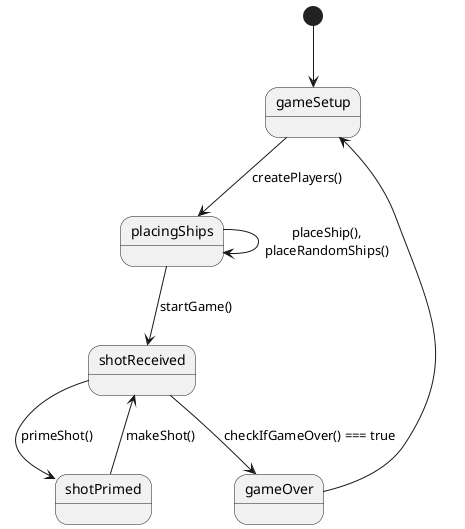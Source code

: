 @startuml GameState FSM

[*] --> gameSetup
gameSetup --> placingShips: createPlayers()
placingShips --> placingShips: placeShip(),\nplaceRandomShips()
placingShips --> shotReceived: startGame()
shotReceived --> shotPrimed: primeShot()
shotPrimed --> shotReceived: makeShot()
shotReceived --> gameOver: checkIfGameOver() === true 
gameOver --> gameSetup

@enduml
